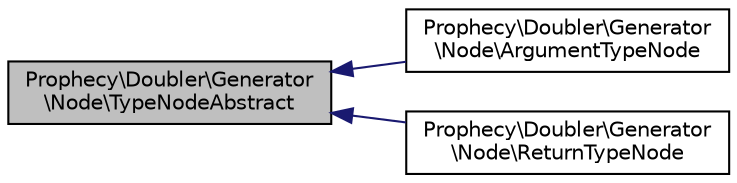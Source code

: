 digraph "Prophecy\Doubler\Generator\Node\TypeNodeAbstract"
{
  edge [fontname="Helvetica",fontsize="10",labelfontname="Helvetica",labelfontsize="10"];
  node [fontname="Helvetica",fontsize="10",shape=record];
  rankdir="LR";
  Node0 [label="Prophecy\\Doubler\\Generator\l\\Node\\TypeNodeAbstract",height=0.2,width=0.4,color="black", fillcolor="grey75", style="filled", fontcolor="black"];
  Node0 -> Node1 [dir="back",color="midnightblue",fontsize="10",style="solid",fontname="Helvetica"];
  Node1 [label="Prophecy\\Doubler\\Generator\l\\Node\\ArgumentTypeNode",height=0.2,width=0.4,color="black", fillcolor="white", style="filled",URL="$classProphecy_1_1Doubler_1_1Generator_1_1Node_1_1ArgumentTypeNode.html"];
  Node0 -> Node2 [dir="back",color="midnightblue",fontsize="10",style="solid",fontname="Helvetica"];
  Node2 [label="Prophecy\\Doubler\\Generator\l\\Node\\ReturnTypeNode",height=0.2,width=0.4,color="black", fillcolor="white", style="filled",URL="$classProphecy_1_1Doubler_1_1Generator_1_1Node_1_1ReturnTypeNode.html"];
}
